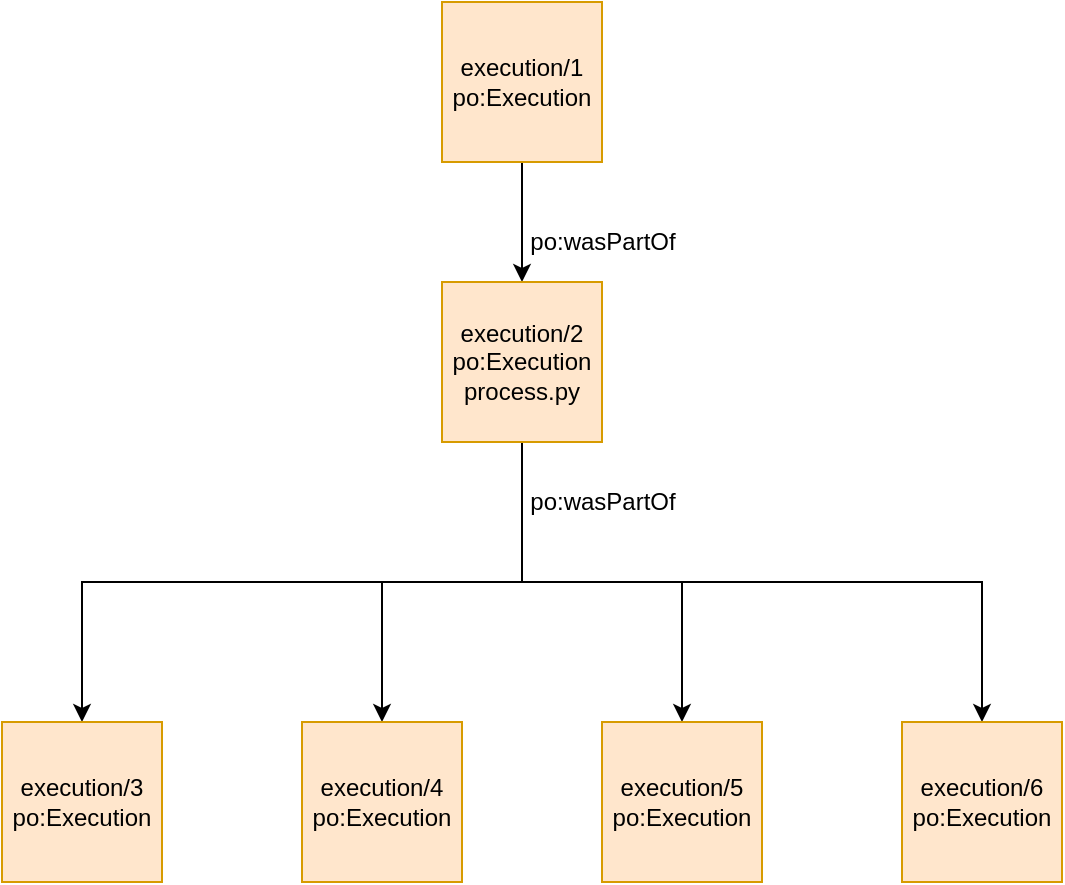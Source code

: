 <mxfile version="13.5.1" type="device"><diagram id="nr_NRhVVc3zL4M__N_EI" name="Page-1"><mxGraphModel dx="1106" dy="753" grid="1" gridSize="10" guides="1" tooltips="1" connect="1" arrows="1" fold="1" page="1" pageScale="1" pageWidth="850" pageHeight="1100" math="0" shadow="0"><root><mxCell id="0"/><mxCell id="1" parent="0"/><mxCell id="AqyXIGENVd9fY5MTf7Ja-3" style="edgeStyle=orthogonalEdgeStyle;rounded=0;orthogonalLoop=1;jettySize=auto;html=1;exitX=0.5;exitY=1;exitDx=0;exitDy=0;" parent="1" source="AqyXIGENVd9fY5MTf7Ja-1" target="AqyXIGENVd9fY5MTf7Ja-2" edge="1"><mxGeometry relative="1" as="geometry"/></mxCell><mxCell id="AqyXIGENVd9fY5MTf7Ja-1" value="execution/1&lt;br&gt;po:Execution" style="whiteSpace=wrap;html=1;aspect=fixed;fillColor=#ffe6cc;strokeColor=#d79b00;" parent="1" vertex="1"><mxGeometry x="390" y="160" width="80" height="80" as="geometry"/></mxCell><mxCell id="UWosYBGw3EfM6vpf9lHE-14" style="edgeStyle=orthogonalEdgeStyle;rounded=0;orthogonalLoop=1;jettySize=auto;html=1;exitX=0.5;exitY=1;exitDx=0;exitDy=0;" parent="1" source="AqyXIGENVd9fY5MTf7Ja-2" target="UWosYBGw3EfM6vpf9lHE-1" edge="1"><mxGeometry relative="1" as="geometry"/></mxCell><mxCell id="UWosYBGw3EfM6vpf9lHE-15" style="edgeStyle=orthogonalEdgeStyle;rounded=0;orthogonalLoop=1;jettySize=auto;html=1;exitX=0.5;exitY=1;exitDx=0;exitDy=0;" parent="1" source="AqyXIGENVd9fY5MTf7Ja-2" target="UWosYBGw3EfM6vpf9lHE-13" edge="1"><mxGeometry relative="1" as="geometry"/></mxCell><mxCell id="UWosYBGw3EfM6vpf9lHE-16" style="edgeStyle=orthogonalEdgeStyle;rounded=0;orthogonalLoop=1;jettySize=auto;html=1;exitX=0.5;exitY=1;exitDx=0;exitDy=0;" parent="1" source="AqyXIGENVd9fY5MTf7Ja-2" target="UWosYBGw3EfM6vpf9lHE-4" edge="1"><mxGeometry relative="1" as="geometry"/></mxCell><mxCell id="UWosYBGw3EfM6vpf9lHE-17" style="edgeStyle=orthogonalEdgeStyle;rounded=0;orthogonalLoop=1;jettySize=auto;html=1;exitX=0.5;exitY=1;exitDx=0;exitDy=0;" parent="1" source="AqyXIGENVd9fY5MTf7Ja-2" target="UWosYBGw3EfM6vpf9lHE-12" edge="1"><mxGeometry relative="1" as="geometry"/></mxCell><mxCell id="AqyXIGENVd9fY5MTf7Ja-2" value="execution/2&lt;br&gt;po:Execution&lt;br&gt;process.py" style="whiteSpace=wrap;html=1;aspect=fixed;fillColor=#ffe6cc;strokeColor=#d79b00;" parent="1" vertex="1"><mxGeometry x="390" y="300" width="80" height="80" as="geometry"/></mxCell><mxCell id="AqyXIGENVd9fY5MTf7Ja-6" value="po:wasPartOf" style="text;html=1;align=center;verticalAlign=middle;resizable=0;points=[];autosize=1;" parent="1" vertex="1"><mxGeometry x="425" y="270" width="90" height="20" as="geometry"/></mxCell><mxCell id="UWosYBGw3EfM6vpf9lHE-1" value="execution/3&lt;br&gt;po:Execution" style="whiteSpace=wrap;html=1;aspect=fixed;fillColor=#ffe6cc;strokeColor=#d79b00;" parent="1" vertex="1"><mxGeometry x="170" y="520" width="80" height="80" as="geometry"/></mxCell><mxCell id="UWosYBGw3EfM6vpf9lHE-4" value="execution/4&lt;br&gt;po:Execution" style="whiteSpace=wrap;html=1;aspect=fixed;fillColor=#ffe6cc;strokeColor=#d79b00;" parent="1" vertex="1"><mxGeometry x="320" y="520" width="80" height="80" as="geometry"/></mxCell><mxCell id="UWosYBGw3EfM6vpf9lHE-12" value="execution/5&lt;br&gt;po:Execution" style="whiteSpace=wrap;html=1;aspect=fixed;fillColor=#ffe6cc;strokeColor=#d79b00;" parent="1" vertex="1"><mxGeometry x="470" y="520" width="80" height="80" as="geometry"/></mxCell><mxCell id="UWosYBGw3EfM6vpf9lHE-13" value="execution/6&lt;br&gt;po:Execution" style="whiteSpace=wrap;html=1;aspect=fixed;fillColor=#ffe6cc;strokeColor=#d79b00;" parent="1" vertex="1"><mxGeometry x="620" y="520" width="80" height="80" as="geometry"/></mxCell><mxCell id="oR8S6ek7RhlKAGG_-COi-1" value="po:wasPartOf" style="text;html=1;align=center;verticalAlign=middle;resizable=0;points=[];autosize=1;" vertex="1" parent="1"><mxGeometry x="425" y="400" width="90" height="20" as="geometry"/></mxCell></root></mxGraphModel></diagram></mxfile>